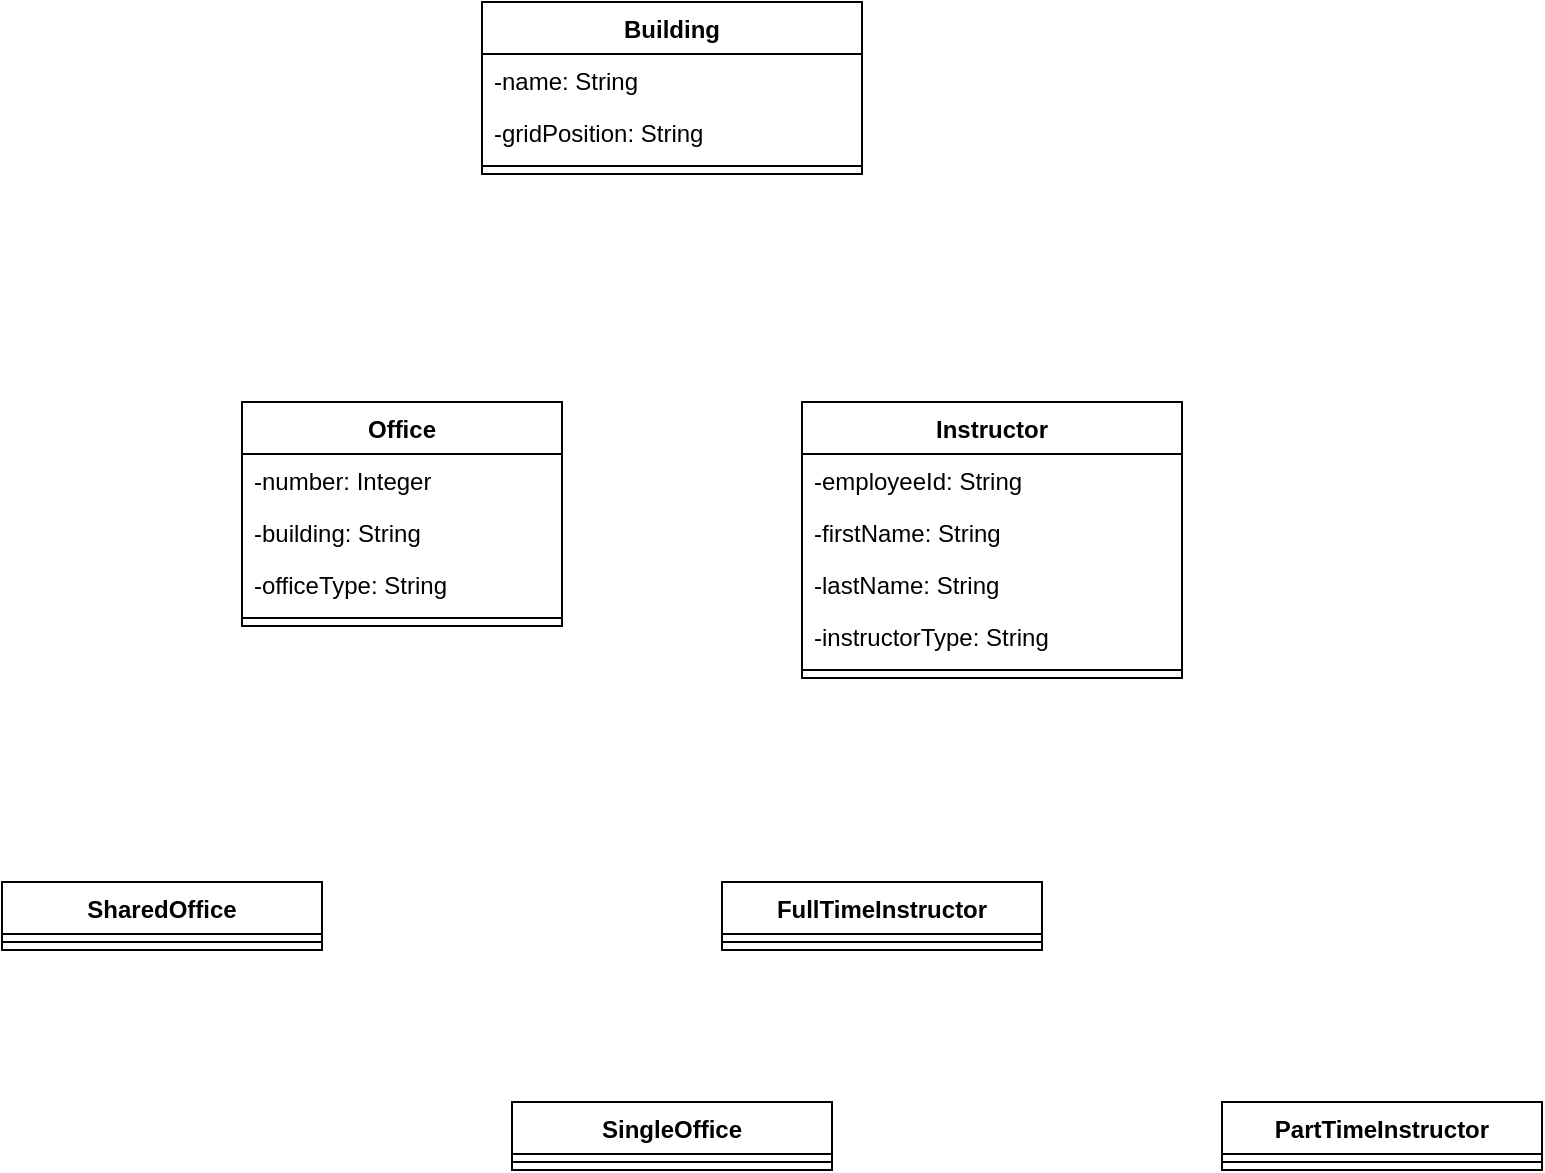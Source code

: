 <mxfile version="26.2.3">
  <diagram name="Page-1" id="EXtxRCbcl_fEAalQrNC0">
    <mxGraphModel dx="1288" dy="727" grid="1" gridSize="10" guides="1" tooltips="1" connect="1" arrows="1" fold="1" page="1" pageScale="1" pageWidth="2000" pageHeight="4000" math="0" shadow="0">
      <root>
        <mxCell id="0" />
        <mxCell id="1" parent="0" />
        <mxCell id="u6hf5ls1ZqmCjrT9iH5G-1" value="Building" style="swimlane;fontStyle=1;align=center;verticalAlign=top;childLayout=stackLayout;horizontal=1;startSize=26;horizontalStack=0;resizeParent=1;resizeParentMax=0;resizeLast=0;collapsible=1;marginBottom=0;whiteSpace=wrap;html=1;" vertex="1" parent="1">
          <mxGeometry x="640" y="120" width="190" height="86" as="geometry" />
        </mxCell>
        <mxCell id="u6hf5ls1ZqmCjrT9iH5G-2" value="-name: String" style="text;strokeColor=none;fillColor=none;align=left;verticalAlign=top;spacingLeft=4;spacingRight=4;overflow=hidden;rotatable=0;points=[[0,0.5],[1,0.5]];portConstraint=eastwest;whiteSpace=wrap;html=1;" vertex="1" parent="u6hf5ls1ZqmCjrT9iH5G-1">
          <mxGeometry y="26" width="190" height="26" as="geometry" />
        </mxCell>
        <mxCell id="u6hf5ls1ZqmCjrT9iH5G-21" value="-gridPosition: String" style="text;strokeColor=none;fillColor=none;align=left;verticalAlign=top;spacingLeft=4;spacingRight=4;overflow=hidden;rotatable=0;points=[[0,0.5],[1,0.5]];portConstraint=eastwest;whiteSpace=wrap;html=1;" vertex="1" parent="u6hf5ls1ZqmCjrT9iH5G-1">
          <mxGeometry y="52" width="190" height="26" as="geometry" />
        </mxCell>
        <mxCell id="u6hf5ls1ZqmCjrT9iH5G-3" value="" style="line;strokeWidth=1;fillColor=none;align=left;verticalAlign=middle;spacingTop=-1;spacingLeft=3;spacingRight=3;rotatable=0;labelPosition=right;points=[];portConstraint=eastwest;strokeColor=inherit;" vertex="1" parent="u6hf5ls1ZqmCjrT9iH5G-1">
          <mxGeometry y="78" width="190" height="8" as="geometry" />
        </mxCell>
        <mxCell id="u6hf5ls1ZqmCjrT9iH5G-9" value="Office" style="swimlane;fontStyle=1;align=center;verticalAlign=top;childLayout=stackLayout;horizontal=1;startSize=26;horizontalStack=0;resizeParent=1;resizeParentMax=0;resizeLast=0;collapsible=1;marginBottom=0;whiteSpace=wrap;html=1;" vertex="1" parent="1">
          <mxGeometry x="520" y="320" width="160" height="112" as="geometry" />
        </mxCell>
        <mxCell id="u6hf5ls1ZqmCjrT9iH5G-10" value="-number: Integer" style="text;strokeColor=none;fillColor=none;align=left;verticalAlign=top;spacingLeft=4;spacingRight=4;overflow=hidden;rotatable=0;points=[[0,0.5],[1,0.5]];portConstraint=eastwest;whiteSpace=wrap;html=1;" vertex="1" parent="u6hf5ls1ZqmCjrT9iH5G-9">
          <mxGeometry y="26" width="160" height="26" as="geometry" />
        </mxCell>
        <mxCell id="u6hf5ls1ZqmCjrT9iH5G-23" value="-building: String" style="text;strokeColor=none;fillColor=none;align=left;verticalAlign=top;spacingLeft=4;spacingRight=4;overflow=hidden;rotatable=0;points=[[0,0.5],[1,0.5]];portConstraint=eastwest;whiteSpace=wrap;html=1;" vertex="1" parent="u6hf5ls1ZqmCjrT9iH5G-9">
          <mxGeometry y="52" width="160" height="26" as="geometry" />
        </mxCell>
        <mxCell id="u6hf5ls1ZqmCjrT9iH5G-22" value="-officeType: String" style="text;strokeColor=none;fillColor=none;align=left;verticalAlign=top;spacingLeft=4;spacingRight=4;overflow=hidden;rotatable=0;points=[[0,0.5],[1,0.5]];portConstraint=eastwest;whiteSpace=wrap;html=1;" vertex="1" parent="u6hf5ls1ZqmCjrT9iH5G-9">
          <mxGeometry y="78" width="160" height="26" as="geometry" />
        </mxCell>
        <mxCell id="u6hf5ls1ZqmCjrT9iH5G-11" value="" style="line;strokeWidth=1;fillColor=none;align=left;verticalAlign=middle;spacingTop=-1;spacingLeft=3;spacingRight=3;rotatable=0;labelPosition=right;points=[];portConstraint=eastwest;strokeColor=inherit;" vertex="1" parent="u6hf5ls1ZqmCjrT9iH5G-9">
          <mxGeometry y="104" width="160" height="8" as="geometry" />
        </mxCell>
        <mxCell id="u6hf5ls1ZqmCjrT9iH5G-17" value="Instructor" style="swimlane;fontStyle=1;align=center;verticalAlign=top;childLayout=stackLayout;horizontal=1;startSize=26;horizontalStack=0;resizeParent=1;resizeParentMax=0;resizeLast=0;collapsible=1;marginBottom=0;whiteSpace=wrap;html=1;" vertex="1" parent="1">
          <mxGeometry x="800" y="320" width="190" height="138" as="geometry" />
        </mxCell>
        <mxCell id="u6hf5ls1ZqmCjrT9iH5G-18" value="-employeeId: String" style="text;strokeColor=none;fillColor=none;align=left;verticalAlign=top;spacingLeft=4;spacingRight=4;overflow=hidden;rotatable=0;points=[[0,0.5],[1,0.5]];portConstraint=eastwest;whiteSpace=wrap;html=1;" vertex="1" parent="u6hf5ls1ZqmCjrT9iH5G-17">
          <mxGeometry y="26" width="190" height="26" as="geometry" />
        </mxCell>
        <mxCell id="u6hf5ls1ZqmCjrT9iH5G-25" value="-firstName: String" style="text;strokeColor=none;fillColor=none;align=left;verticalAlign=top;spacingLeft=4;spacingRight=4;overflow=hidden;rotatable=0;points=[[0,0.5],[1,0.5]];portConstraint=eastwest;whiteSpace=wrap;html=1;" vertex="1" parent="u6hf5ls1ZqmCjrT9iH5G-17">
          <mxGeometry y="52" width="190" height="26" as="geometry" />
        </mxCell>
        <mxCell id="u6hf5ls1ZqmCjrT9iH5G-24" value="-lastName: String" style="text;strokeColor=none;fillColor=none;align=left;verticalAlign=top;spacingLeft=4;spacingRight=4;overflow=hidden;rotatable=0;points=[[0,0.5],[1,0.5]];portConstraint=eastwest;whiteSpace=wrap;html=1;" vertex="1" parent="u6hf5ls1ZqmCjrT9iH5G-17">
          <mxGeometry y="78" width="190" height="26" as="geometry" />
        </mxCell>
        <mxCell id="u6hf5ls1ZqmCjrT9iH5G-26" value="-instructorType: String" style="text;strokeColor=none;fillColor=none;align=left;verticalAlign=top;spacingLeft=4;spacingRight=4;overflow=hidden;rotatable=0;points=[[0,0.5],[1,0.5]];portConstraint=eastwest;whiteSpace=wrap;html=1;" vertex="1" parent="u6hf5ls1ZqmCjrT9iH5G-17">
          <mxGeometry y="104" width="190" height="26" as="geometry" />
        </mxCell>
        <mxCell id="u6hf5ls1ZqmCjrT9iH5G-19" value="" style="line;strokeWidth=1;fillColor=none;align=left;verticalAlign=middle;spacingTop=-1;spacingLeft=3;spacingRight=3;rotatable=0;labelPosition=right;points=[];portConstraint=eastwest;strokeColor=inherit;" vertex="1" parent="u6hf5ls1ZqmCjrT9iH5G-17">
          <mxGeometry y="130" width="190" height="8" as="geometry" />
        </mxCell>
        <mxCell id="u6hf5ls1ZqmCjrT9iH5G-27" value="SharedOffice" style="swimlane;fontStyle=1;align=center;verticalAlign=top;childLayout=stackLayout;horizontal=1;startSize=26;horizontalStack=0;resizeParent=1;resizeParentMax=0;resizeLast=0;collapsible=1;marginBottom=0;whiteSpace=wrap;html=1;" vertex="1" parent="1">
          <mxGeometry x="400" y="560" width="160" height="34" as="geometry" />
        </mxCell>
        <mxCell id="u6hf5ls1ZqmCjrT9iH5G-29" value="" style="line;strokeWidth=1;fillColor=none;align=left;verticalAlign=middle;spacingTop=-1;spacingLeft=3;spacingRight=3;rotatable=0;labelPosition=right;points=[];portConstraint=eastwest;strokeColor=inherit;" vertex="1" parent="u6hf5ls1ZqmCjrT9iH5G-27">
          <mxGeometry y="26" width="160" height="8" as="geometry" />
        </mxCell>
        <mxCell id="u6hf5ls1ZqmCjrT9iH5G-31" value="SingleOffice" style="swimlane;fontStyle=1;align=center;verticalAlign=top;childLayout=stackLayout;horizontal=1;startSize=26;horizontalStack=0;resizeParent=1;resizeParentMax=0;resizeLast=0;collapsible=1;marginBottom=0;whiteSpace=wrap;html=1;" vertex="1" parent="1">
          <mxGeometry x="655" y="670" width="160" height="34" as="geometry" />
        </mxCell>
        <mxCell id="u6hf5ls1ZqmCjrT9iH5G-32" value="" style="line;strokeWidth=1;fillColor=none;align=left;verticalAlign=middle;spacingTop=-1;spacingLeft=3;spacingRight=3;rotatable=0;labelPosition=right;points=[];portConstraint=eastwest;strokeColor=inherit;" vertex="1" parent="u6hf5ls1ZqmCjrT9iH5G-31">
          <mxGeometry y="26" width="160" height="8" as="geometry" />
        </mxCell>
        <mxCell id="u6hf5ls1ZqmCjrT9iH5G-33" value="FullTimeInstructor" style="swimlane;fontStyle=1;align=center;verticalAlign=top;childLayout=stackLayout;horizontal=1;startSize=26;horizontalStack=0;resizeParent=1;resizeParentMax=0;resizeLast=0;collapsible=1;marginBottom=0;whiteSpace=wrap;html=1;" vertex="1" parent="1">
          <mxGeometry x="760" y="560" width="160" height="34" as="geometry" />
        </mxCell>
        <mxCell id="u6hf5ls1ZqmCjrT9iH5G-34" value="" style="line;strokeWidth=1;fillColor=none;align=left;verticalAlign=middle;spacingTop=-1;spacingLeft=3;spacingRight=3;rotatable=0;labelPosition=right;points=[];portConstraint=eastwest;strokeColor=inherit;" vertex="1" parent="u6hf5ls1ZqmCjrT9iH5G-33">
          <mxGeometry y="26" width="160" height="8" as="geometry" />
        </mxCell>
        <mxCell id="u6hf5ls1ZqmCjrT9iH5G-35" value="PartTimeInstructor" style="swimlane;fontStyle=1;align=center;verticalAlign=top;childLayout=stackLayout;horizontal=1;startSize=26;horizontalStack=0;resizeParent=1;resizeParentMax=0;resizeLast=0;collapsible=1;marginBottom=0;whiteSpace=wrap;html=1;" vertex="1" parent="1">
          <mxGeometry x="1010" y="670" width="160" height="34" as="geometry" />
        </mxCell>
        <mxCell id="u6hf5ls1ZqmCjrT9iH5G-36" value="" style="line;strokeWidth=1;fillColor=none;align=left;verticalAlign=middle;spacingTop=-1;spacingLeft=3;spacingRight=3;rotatable=0;labelPosition=right;points=[];portConstraint=eastwest;strokeColor=inherit;" vertex="1" parent="u6hf5ls1ZqmCjrT9iH5G-35">
          <mxGeometry y="26" width="160" height="8" as="geometry" />
        </mxCell>
      </root>
    </mxGraphModel>
  </diagram>
</mxfile>
